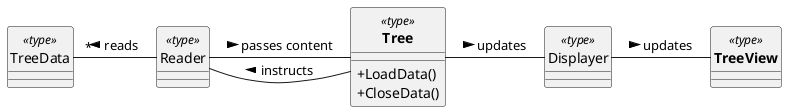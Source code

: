 @startuml domain_model
    skinparam classAttributeIconSize 0
    skinparam style strictuml

    class "TreeData" as TD <<type>> {}
    class "Reader" as R <<type>> {}
    class "Displayer" as D <<type>> {}
    class "**Tree**" as T <<type>> {
        + LoadData()
        + CloseData()
    }
    class "**TreeView**" as TV <<type>> {}

    TD " * " --right-- R: reads < 
    R --right-- T: passes content >
    R --right-- T: instructs <
    T --right-- D: updates >
    D -right- TV: updates >
@enduml



@startuml class_diagram
    skinparam ClassAttributeIconSize 0
    skinparam style strictuml
    skinparam linetype ortho

    abstract "**TWB**" as TWB {
        - branches : list
        + add_branch()
        + move_branch()
        + remove_branch()
        + rename_branch()
    }
    class "**Branch**" as Branch {
        +attributes : dictionary
    }
    class "**Tree**" as Tree {}

    TWB <|-- Branch 
    TWB <|--- Tree : \t\t\t\t\t\t
    Tree o-left- " 0..*" Branch  : \t\t\t\t\t
    Branch o-down- "0..*" Branch

    class "**TreeManager**" as TreeManager {
        # trees : list
        + load_xml()
        + save_xml()
        + create_tree()
        + destroy_tree()
    }

    class "**TreeApp**" as TreeApp {}
    class "**Treeview**" as Treeview {}

    TreeManager -left-> Tree
    TreeApp -right-> Treeview

    class "**Xml**" as Xml {}

    TreeManager <-right-TreeApp
    Xml <-- TreeManager

    class "**EditWindow**" as EditWindow {
        - element : Branch
        + confirm()
        - cancel()
    }
    EditWindow <-- Treeview

    
@enduml
